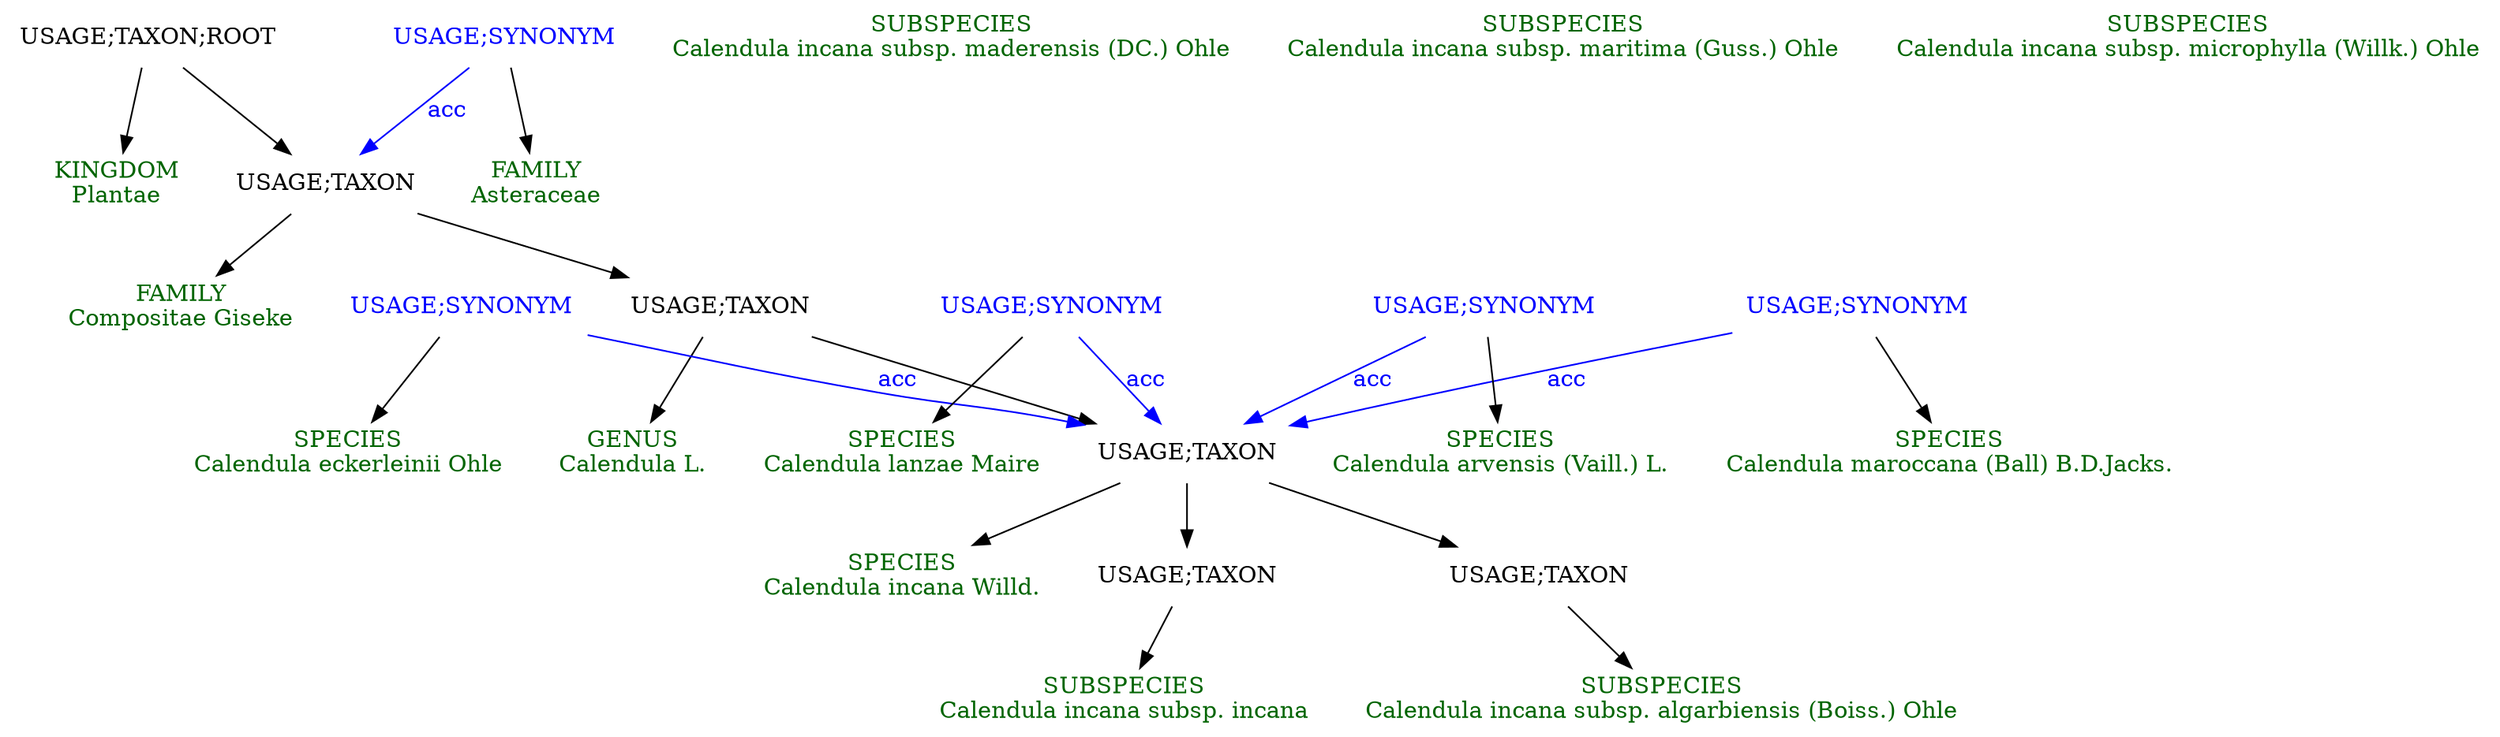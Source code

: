 digraph G {
  node [shape=plaintext]

  n0  [label="KINGDOM\nPlantae", fontcolor=darkgreen]
  n1  [label="USAGE;TAXON;ROOT"]
  n1 -> n3
  n1 -> n0
  n2  [label="FAMILY\nCompositae Giseke", fontcolor=darkgreen]
  n3  [label="USAGE;TAXON"]
  n3 -> n7
  n3 -> n2
  n4  [label="FAMILY\nAsteraceae", fontcolor=darkgreen]
  n5  [label="USAGE;SYNONYM", fontcolor=blue]
  n5 -> n3  [color=blue, fontcolor=blue, label="acc"]
  n5 -> n4
  n6  [label="GENUS\nCalendula L.", fontcolor=darkgreen]
  n7  [label="USAGE;TAXON"]
  n7 -> n9
  n7 -> n6
  n8  [label="SPECIES\nCalendula incana Willd.", fontcolor=darkgreen]
  n9  [label="USAGE;TAXON"]
  n9 -> n19
  n9 -> n21
  n9 -> n8
  n10  [label="SPECIES\nCalendula eckerleinii Ohle", fontcolor=darkgreen]
  n11  [label="USAGE;SYNONYM", fontcolor=blue]
  n11 -> n9  [color=blue, fontcolor=blue, label="acc"]
  n11 -> n10
  n12  [label="SPECIES\nCalendula lanzae Maire", fontcolor=darkgreen]
  n13  [label="USAGE;SYNONYM", fontcolor=blue]
  n13 -> n9  [color=blue, fontcolor=blue, label="acc"]
  n13 -> n12
  n14  [label="SPECIES\nCalendula maroccana (Ball) B.D.Jacks.", fontcolor=darkgreen]
  n15  [label="USAGE;SYNONYM", fontcolor=blue]
  n15 -> n9  [color=blue, fontcolor=blue, label="acc"]
  n15 -> n14
  n16  [label="SPECIES\nCalendula arvensis (Vaill.) L.", fontcolor=darkgreen]
  n17  [label="USAGE;SYNONYM", fontcolor=blue]
  n17 -> n9  [color=blue, fontcolor=blue, label="acc"]
  n17 -> n16
  n18  [label="SUBSPECIES\nCalendula incana subsp. incana", fontcolor=darkgreen]
  n19  [label="USAGE;TAXON"]
  n19 -> n18
  n20  [label="SUBSPECIES\nCalendula incana subsp. algarbiensis (Boiss.) Ohle", fontcolor=darkgreen]
  n21  [label="USAGE;TAXON"]
  n21 -> n20
  n22  [label="SUBSPECIES\nCalendula incana subsp. maderensis (DC.) Ohle", fontcolor=darkgreen]
  n24  [label="SUBSPECIES\nCalendula incana subsp. maritima (Guss.) Ohle", fontcolor=darkgreen]
  n26  [label="SUBSPECIES\nCalendula incana subsp. microphylla (Willk.) Ohle", fontcolor=darkgreen]
}
